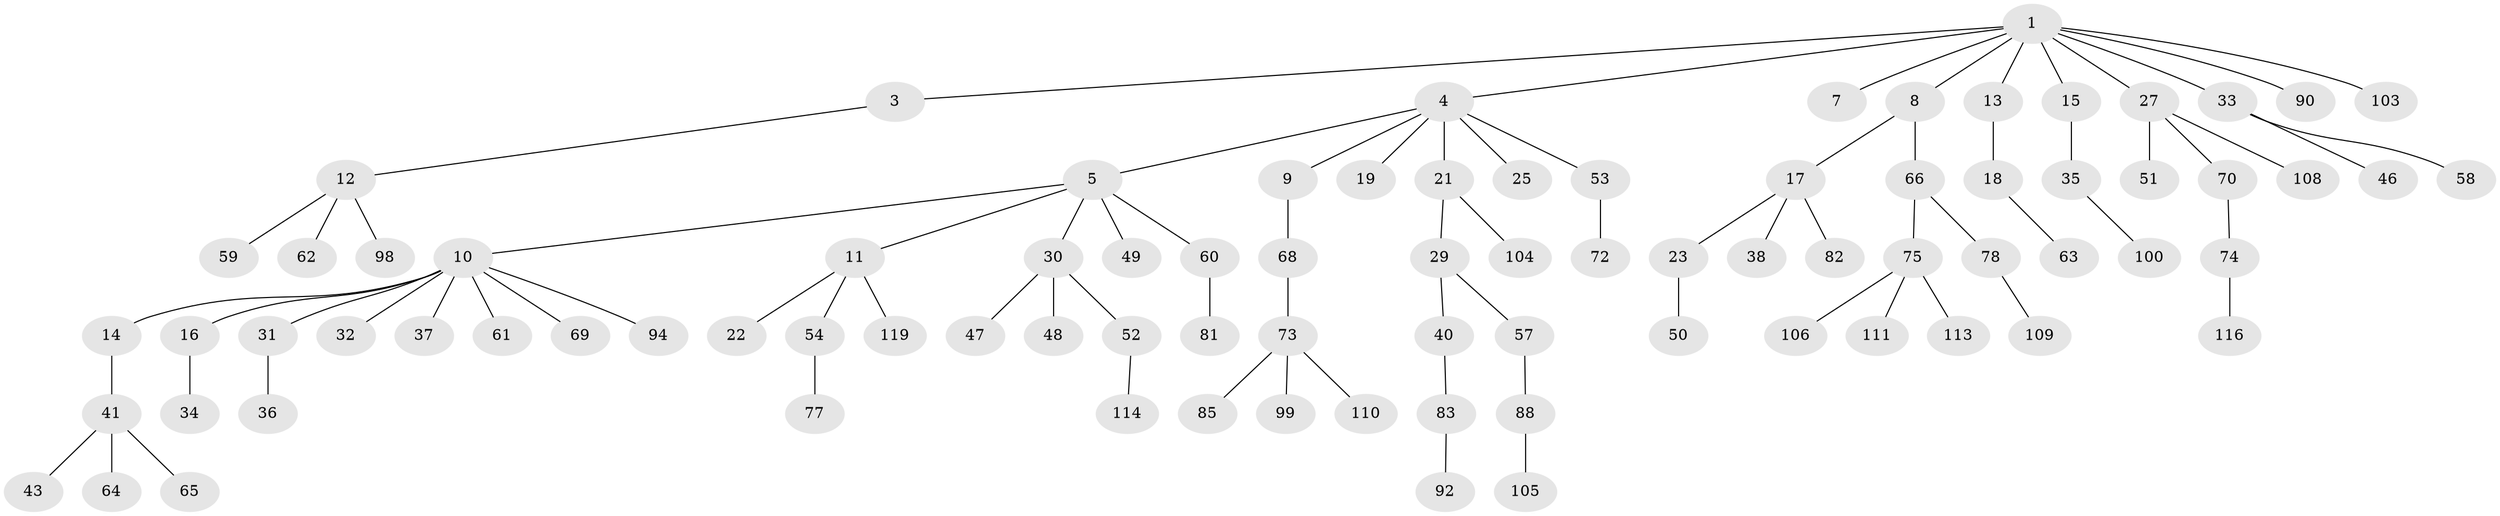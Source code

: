 // original degree distribution, {7: 0.016260162601626018, 5: 0.016260162601626018, 2: 0.24390243902439024, 3: 0.13821138211382114, 1: 0.4959349593495935, 8: 0.008130081300813009, 4: 0.08130081300813008}
// Generated by graph-tools (version 1.1) at 2025/19/03/04/25 18:19:12]
// undirected, 86 vertices, 85 edges
graph export_dot {
graph [start="1"]
  node [color=gray90,style=filled];
  1 [super="+2"];
  3;
  4;
  5 [super="+6"];
  7;
  8;
  9;
  10 [super="+26+28+117+24+39"];
  11;
  12 [super="+55"];
  13;
  14;
  15 [super="+91"];
  16 [super="+96"];
  17;
  18;
  19 [super="+20+93"];
  21 [super="+44"];
  22 [super="+67"];
  23 [super="+42"];
  25;
  27;
  29;
  30;
  31;
  32;
  33;
  34;
  35;
  36 [super="+115"];
  37;
  38;
  40 [super="+89"];
  41 [super="+45"];
  43 [super="+102"];
  46;
  47;
  48 [super="+71"];
  49;
  50;
  51;
  52 [super="+56"];
  53 [super="+107"];
  54;
  57 [super="+84+80"];
  58;
  59;
  60;
  61;
  62;
  63;
  64;
  65;
  66;
  68 [super="+101"];
  69;
  70 [super="+122"];
  72 [super="+97+86"];
  73;
  74;
  75 [super="+76"];
  77;
  78 [super="+87"];
  81;
  82;
  83;
  85;
  88;
  90;
  92;
  94 [super="+112"];
  98;
  99;
  100 [super="+121"];
  103;
  104;
  105;
  106;
  108 [super="+118"];
  109;
  110;
  111;
  113;
  114;
  116;
  119;
  1 -- 4;
  1 -- 7;
  1 -- 27;
  1 -- 33;
  1 -- 90;
  1 -- 103;
  1 -- 3;
  1 -- 8;
  1 -- 13;
  1 -- 15;
  3 -- 12;
  4 -- 5;
  4 -- 9;
  4 -- 19;
  4 -- 21;
  4 -- 25;
  4 -- 53;
  5 -- 10;
  5 -- 30;
  5 -- 49;
  5 -- 11;
  5 -- 60;
  8 -- 17;
  8 -- 66;
  9 -- 68;
  10 -- 14;
  10 -- 16;
  10 -- 32;
  10 -- 69;
  10 -- 94;
  10 -- 31;
  10 -- 37;
  10 -- 61;
  11 -- 22;
  11 -- 54;
  11 -- 119;
  12 -- 62;
  12 -- 98;
  12 -- 59;
  13 -- 18;
  14 -- 41;
  15 -- 35;
  16 -- 34;
  17 -- 23;
  17 -- 38;
  17 -- 82;
  18 -- 63;
  21 -- 29;
  21 -- 104;
  23 -- 50;
  27 -- 51;
  27 -- 70;
  27 -- 108;
  29 -- 40;
  29 -- 57;
  30 -- 47;
  30 -- 48;
  30 -- 52;
  31 -- 36;
  33 -- 46;
  33 -- 58;
  35 -- 100;
  40 -- 83;
  41 -- 43;
  41 -- 64;
  41 -- 65;
  52 -- 114;
  53 -- 72;
  54 -- 77;
  57 -- 88;
  60 -- 81;
  66 -- 75;
  66 -- 78;
  68 -- 73;
  70 -- 74;
  73 -- 85;
  73 -- 99;
  73 -- 110;
  74 -- 116;
  75 -- 113;
  75 -- 106;
  75 -- 111;
  78 -- 109;
  83 -- 92;
  88 -- 105;
}
